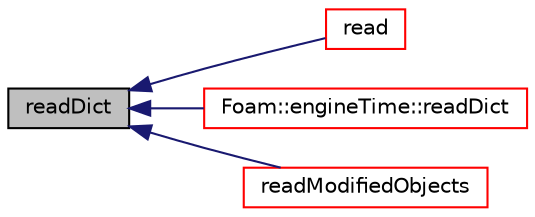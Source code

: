 digraph "readDict"
{
  bgcolor="transparent";
  edge [fontname="Helvetica",fontsize="10",labelfontname="Helvetica",labelfontsize="10"];
  node [fontname="Helvetica",fontsize="10",shape=record];
  rankdir="LR";
  Node1 [label="readDict",height=0.2,width=0.4,color="black", fillcolor="grey75", style="filled", fontcolor="black"];
  Node1 -> Node2 [dir="back",color="midnightblue",fontsize="10",style="solid",fontname="Helvetica"];
  Node2 [label="read",height=0.2,width=0.4,color="red",URL="$a02699.html#af816873151ddb0126e98bb2f914d8ed5",tooltip="Read control dictionary, update controls and time. "];
  Node1 -> Node3 [dir="back",color="midnightblue",fontsize="10",style="solid",fontname="Helvetica"];
  Node3 [label="Foam::engineTime::readDict",height=0.2,width=0.4,color="red",URL="$a00650.html#a09f8bbb748b599cf713fa2e07ec7e0b4",tooltip="Read the control dictionary and set the write controls etc. "];
  Node1 -> Node4 [dir="back",color="midnightblue",fontsize="10",style="solid",fontname="Helvetica"];
  Node4 [label="readModifiedObjects",height=0.2,width=0.4,color="red",URL="$a02699.html#ad42b9316f3704237d26cd99245d49d61",tooltip="Read the objects that have been modified. "];
}
